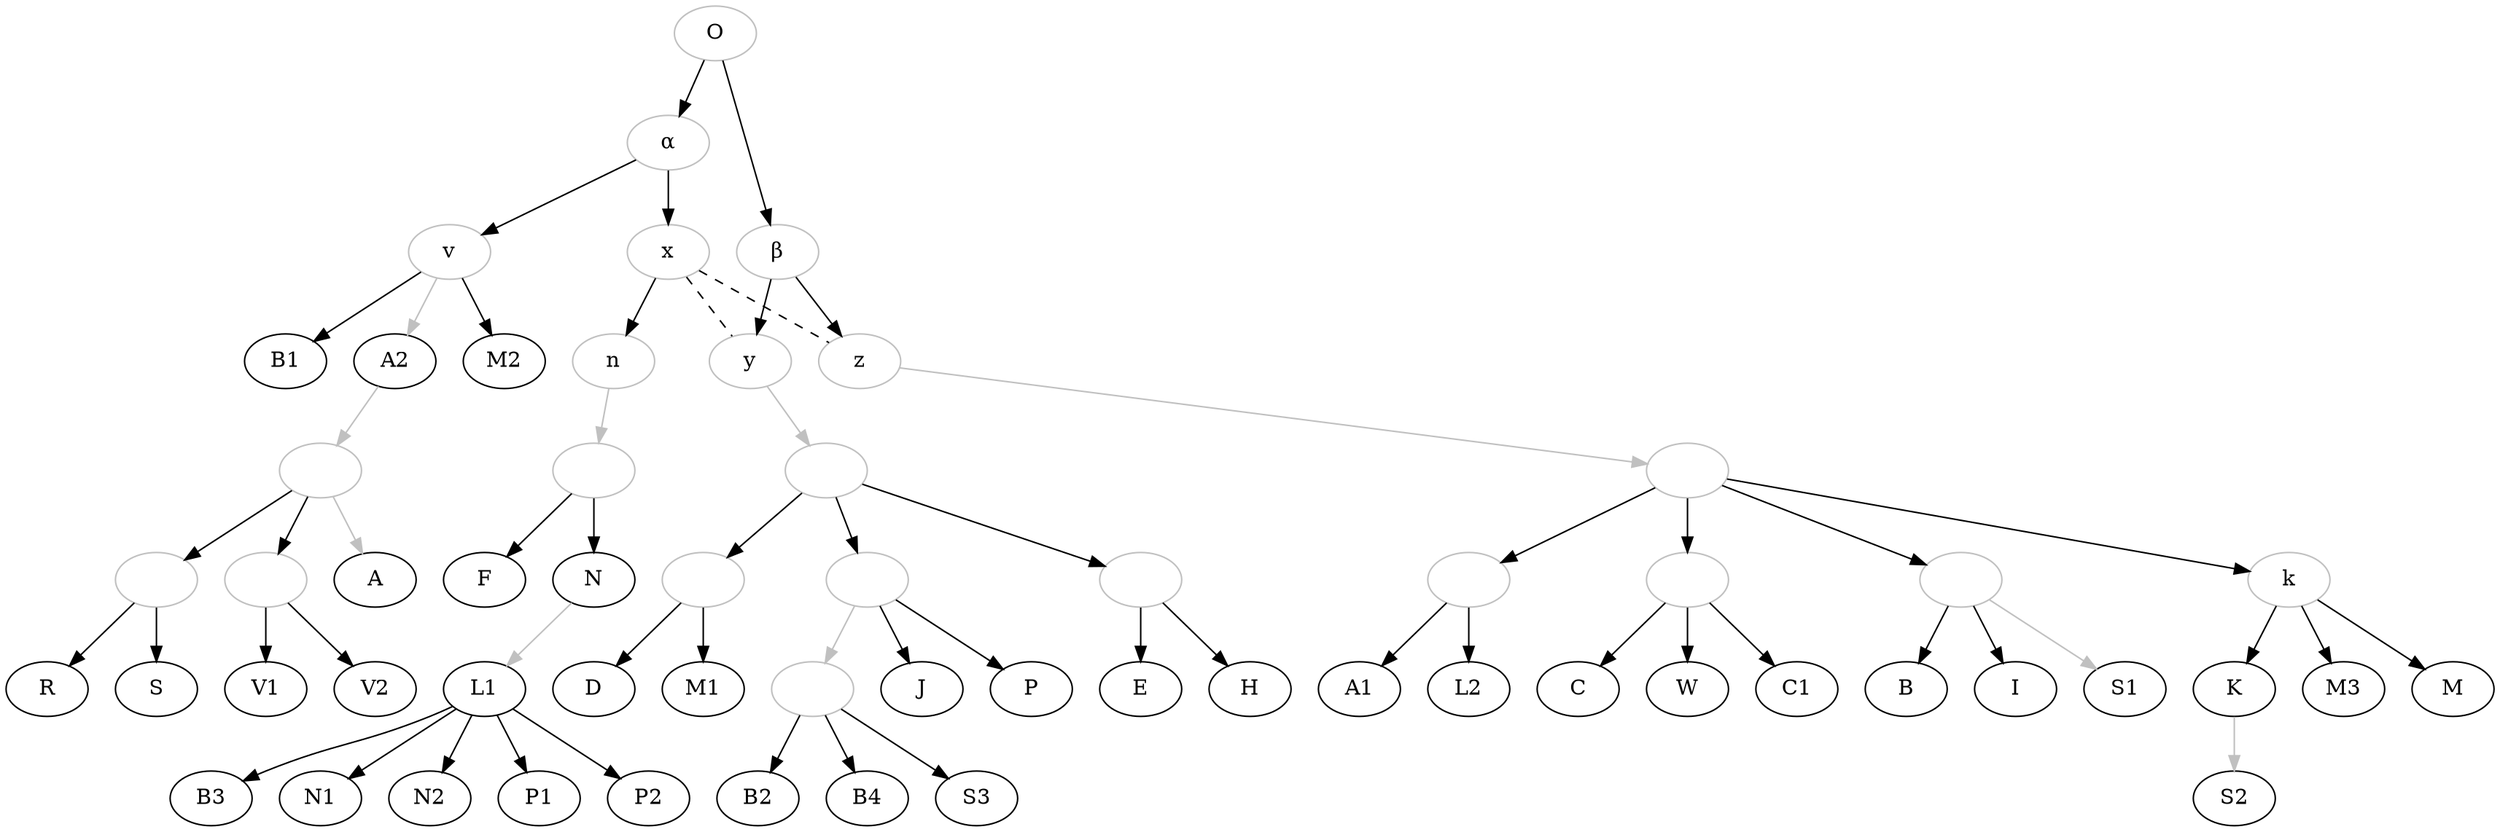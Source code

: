 digraph {
O[color="grey"];
alpha[label="α", color="grey"];
v[color="grey"];
1[label="", color="grey"];
4[label="", color="grey"];
5[label="", color="grey"];
x[color="grey"];
n[color="grey"];
2[label="", color="grey"]
beta[label="β", color="grey"];
y[color="grey"];
3[label="", color="grey"];
6[label="", color="grey"];
7[label="", color="grey"];
8[label="", color="grey"];
9[label="", color="grey"];
z[color="grey"];
10[label="", color="grey"];
11[label="", color="grey"];
12[label="", color="grey"];
13[label="", color="grey"];
k[color="grey"];

O->alpha;
alpha->v;
v->B1;
v->A2[color="grey"];
A2->1[color="grey"]
1->4;
4->R;
4->S;
1->A[color="grey"];
1->5;
5->V1;
5->V2;
v->M2;
alpha->x;
x->n;
n->2[color="grey"];
2->F;
2->N;
N->L1[color="grey"];
L1->B3;
L1->N1;
L1->N2;
L1->P1;
L1->P2;
x->y[style="dashed", dir=none];
x->z[style="dashed", dir=none];
O->beta;
beta->y;
y->3[color="grey"];
3->6;
6->D;
6->M1;
3->7;
7->J;
7->P;
7->8[color="grey"];
8->B2;
8->B4;
8->S3;
3->9;
9->E;
9->H;
beta->z;
z->10[color="grey"];
10->11;
11->A1;
11->L2;
10->12;
12->C;
12->W;
12->C1;
10->13;
13->B;
13->I;
13->S1[color="grey"];
10->k;
k->K;
K->S2[color="grey"];
k->M3;
k->M;




}
